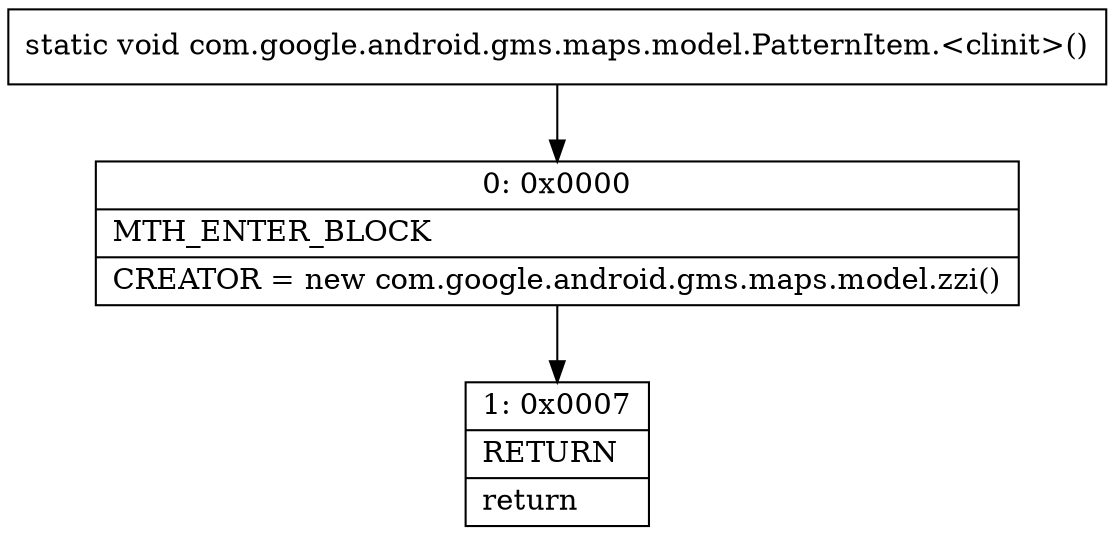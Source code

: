 digraph "CFG forcom.google.android.gms.maps.model.PatternItem.\<clinit\>()V" {
Node_0 [shape=record,label="{0\:\ 0x0000|MTH_ENTER_BLOCK\l|CREATOR = new com.google.android.gms.maps.model.zzi()\l}"];
Node_1 [shape=record,label="{1\:\ 0x0007|RETURN\l|return\l}"];
MethodNode[shape=record,label="{static void com.google.android.gms.maps.model.PatternItem.\<clinit\>() }"];
MethodNode -> Node_0;
Node_0 -> Node_1;
}

